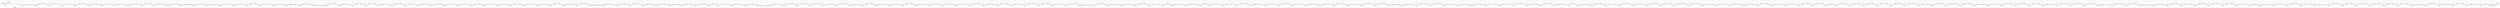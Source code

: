 digraph {
	graph [rankdir=LR]
	node [shape=rectangle]
	2 -> 56 [label=40]
	56 -> 83 [label=21]
	56 -> 122495 [label=19]
	83 -> 126 [label=40]
	126 -> 153 [label=21]
	126 -> 122521 [label=19]
	153 -> 161 [label=40]
	161 -> 188 [label=21]
	161 -> 122547 [label=19]
	188 -> 314 [label=40]
	314 -> 341 [label=21]
	314 -> 122573 [label=19]
	341 -> 778 [label=40]
	778 -> 805 [label=21]
	778 -> 122599 [label=19]
	805 -> 940 [label=40]
	940 -> 967 [label=21]
	940 -> 122625 [label=19]
	967 -> 1144 [label=40]
	1144 -> 1171 [label=21]
	1144 -> 122651 [label=19]
	1171 -> 1279 [label=40]
	1279 -> 1321 [label=21]
	1279 -> 122692 [label=19]
	1321 -> 1336 [label=40]
	1336 -> 1363 [label=21]
	1336 -> 122718 [label=19]
	1363 -> 1554 [label=40]
	1554 -> 1581 [label=21]
	1554 -> 122744 [label=19]
	1581 -> 1906 [label=40]
	1906 -> 1933 [label=21]
	1906 -> 122770 [label=19]
	1933 -> 1984 [label=40]
	1984 -> 2011 [label=21]
	1984 -> 122796 [label=19]
	2011 -> 2017 [label=40]
	2017 -> 2053 [label=21]
	2017 -> 122831 [label=19]
	2053 -> 2083 [label=40]
	2083 -> 2149 [label=21]
	2083 -> 122896 [label=19]
	2149 -> 2299 [label=40]
	2299 -> 2326 [label=21]
	2299 -> 122922 [label=19]
	2326 -> 2416 [label=40]
	2416 -> 2461 [label=21]
	2416 -> 122966 [label=19]
	2461 -> 2464 [label=40]
	2464 -> 2491 [label=21]
	2464 -> 122992 [label=19]
	2491 -> 2500 [label=40]
	2500 -> 2539 [label=21]
	2500 -> 123030 [label=19]
	2539 -> 2572 [label=40]
	2572 -> 2608 [label=21]
	2572 -> 123065 [label=19]
	2608 -> 2617 [label=40]
	2617 -> 2657 [label=21]
	2617 -> 123104 [label=19]
	2657 -> 2802 [label=40]
	2802 -> 2829 [label=21]
	2802 -> 123130 [label=19]
	2829 -> 2869 [label=40]
	2869 -> 2923 [label=21]
	2869 -> 123183 [label=19]
	2923 -> 2998 [label=40]
	2998 -> 3040 [label=21]
	2998 -> 123224 [label=19]
	3040 -> 3071 [label=40]
	3071 -> 3121 [label=21]
	3071 -> 123273 [label=19]
	3121 -> 3136 [label=40]
	3136 -> 3180 [label=21]
	3136 -> 123316 [label=19]
	3180 -> 3181 [label=40]
	3181 -> 3208 [label=21]
	3181 -> 123342 [label=19]
	3208 -> 3289 [label=40]
	3289 -> 3337 [label=21]
	3289 -> 123389 [label=19]
	3337 -> 3433 [label=40]
	3433 -> 3460 [label=21]
	3433 -> 123415 [label=19]
	3460 -> 3496 [label=40]
	3496 -> 3523 [label=21]
	3496 -> 123441 [label=19]
	3523 -> 3856 [label=40]
	3856 -> 3892 [label=21]
	3856 -> 123476 [label=19]
	3892 -> 4054 [label=40]
	4054 -> 4081 [label=21]
	4054 -> 123502 [label=19]
	4081 -> 4130 [label=40]
	4130 -> 4161 [label=21]
	4130 -> 123532 [label=19]
	4161 -> 4443 [label=40]
	4443 -> 4487 [label=21]
	4443 -> 123575 [label=19]
	4487 -> 4675 [label=40]
	4675 -> 4702 [label=21]
	4675 -> 123601 [label=19]
	4702 -> 4766 [label=40]
	4766 -> 4800 [label=21]
	4766 -> 123634 [label=19]
	4800 -> 4883 [label=40]
	4883 -> 4910 [label=21]
	4883 -> 123660 [label=19]
	4910 -> 4976 [label=40]
	4976 -> 5003 [label=21]
	4976 -> 123686 [label=19]
	5003 -> 5644 [label=40]
	5644 -> 5671 [label=21]
	5644 -> 123712 [label=19]
	5671 -> 5746 [label=40]
	5746 -> 5806 [label=21]
	5746 -> 123771 [label=19]
	5806 -> 5842 [label=40]
	5842 -> 5875 [label=21]
	5842 -> 123803 [label=19]
	5875 -> 5899 [label=40]
	5899 -> 5926 [label=21]
	5899 -> 123829 [label=19]
	5926 -> 5941 [label=40]
	5941 -> 5968 [label=21]
	5941 -> 123855 [label=19]
	5968 -> 6028 [label=40]
	6028 -> 6058 [label=21]
	6028 -> 123884 [label=19]
	6058 -> 6097 [label=40]
	6097 -> 6130 [label=21]
	6097 -> 123916 [label=19]
	6130 -> 6154 [label=40]
	6154 -> 6194 [label=21]
	6154 -> 123955 [label=19]
	6194 -> 6205 [label=40]
	6205 -> 6232 [label=21]
	6205 -> 123981 [label=19]
	6232 -> 6388 [label=40]
	6388 -> 6430 [label=21]
	6388 -> 124022 [label=19]
	6430 -> 6571 [label=40]
	6571 -> 6598 [label=21]
	6571 -> 124048 [label=19]
	6598 -> 6665 [label=40]
	6665 -> 6716 [label=21]
	6665 -> 124098 [label=19]
	6716 -> 6740 [label=40]
	6740 -> 6783 [label=21]
	6740 -> 124140 [label=19]
	6783 -> 6794 [label=40]
	6794 -> 6869 [label=21]
	6794 -> 124214 [label=19]
	6869 -> 6884 [label=40]
	6884 -> 6911 [label=21]
	6884 -> 124240 [label=19]
	6911 -> 6971 [label=40]
	6971 -> 7001 [label=21]
	6971 -> 124269 [label=19]
	7001 -> 7046 [label=21]
	7001 -> 124313 [label=19]
	7046 -> 7121 [label=40]
	7121 -> 7151 [label=21]
	7121 -> 124342 [label=19]
	7151 -> 7187 [label=40]
	7187 -> 7226 [label=21]
	7187 -> 124380 [label=19]
	7226 -> 7238 [label=40]
	7238 -> 7268 [label=21]
	7238 -> 124409 [label=19]
	7268 -> 7375 [label=40]
	7375 -> 7420 [label=21]
	7375 -> 124453 [label=19]
	7420 -> 7462 [label=40]
	7462 -> 7495 [label=21]
	7462 -> 124485 [label=19]
	7495 -> 7501 [label=40]
	7501 -> 7543 [label=21]
	7501 -> 124526 [label=19]
	7543 -> 7544 [label=40]
	7544 -> 7651 [label=21]
	7544 -> 124632 [label=19]
	7651 -> 7654 [label=40]
	7654 -> 7732 [label=21]
	7654 -> 124709 [label=19]
	7732 -> 7783 [label=40]
	7783 -> 7825 [label=21]
	7783 -> 124750 [label=19]
	7825 -> 7859 [label=40]
	7859 -> 7886 [label=21]
	7859 -> 124776 [label=19]
	7886 -> 8053 [label=40]
	8053 -> 8080 [label=21]
	8053 -> 124802 [label=19]
	8080 -> 8092 [label=40]
	8092 -> 8119 [label=21]
	8092 -> 124828 [label=19]
	8119 -> 8311 [label=40]
	8311 -> 8338 [label=21]
	8311 -> 124854 [label=19]
	8338 -> 8966 [label=40]
	8966 -> 8993 [label=21]
	8966 -> 124880 [label=19]
	8993 -> 8995 [label=40]
	8995 -> 9012 [label=21]
	8995 -> 125673 [label=19]
	9012 -> 9064 [label=40]
	9064 -> 9091 [label=21]
	9064 -> 125699 [label=19]
	9091 -> 9296 [label=40]
	9296 -> 9323 [label=21]
	9296 -> 125725 [label=19]
	9323 -> 10052 [label=40]
	10052 -> 10079 [label=21]
	10052 -> 125751 [label=19]
	10079 -> 10416 [label=40]
	10416 -> 10532 [label=21]
	10416 -> 125865 [label=19]
	10532 -> 10561 [label=40]
	10561 -> 10628 [label=21]
	10561 -> 125931 [label=19]
	10628 -> 10648 [label=40]
	10648 -> 10697 [label=21]
	10648 -> 125979 [label=19]
	10697 -> 10716 [label=40]
	10716 -> 10795 [label=21]
	10716 -> 126057 [label=19]
	10795 -> 10829 [label=40]
	10829 -> 10877 [label=21]
	10829 -> 126104 [label=19]
	10877 -> 10895 [label=40]
	10895 -> 10922 [label=21]
	10895 -> 126130 [label=19]
	10922 -> 11353 [label=40]
	11353 -> 11374 [label=21]
	11353 -> 126149 [label=19]
	11374 -> 11866 [label=40]
	11866 -> 11917 [label=21]
	11866 -> 126199 [label=19]
	11917 -> 11941 [label=40]
	11941 -> 11968 [label=21]
	11941 -> 126225 [label=19]
	11968 -> 12067 [label=40]
	12067 -> 12094 [label=21]
	12067 -> 126251 [label=19]
	12094 -> 12160 [label=40]
	12160 -> 12187 [label=21]
	12160 -> 126277 [label=19]
	12187 -> 12334 [label=40]
	12334 -> 12361 [label=21]
	12334 -> 126303 [label=19]
	12361 -> 12433 [label=40]
	12433 -> 12484 [label=21]
	12433 -> 126353 [label=19]
	12484 -> 12490 [label=40]
	12490 -> 12517 [label=21]
	12490 -> 126379 [label=19]
	12517 -> 12544 [label=40]
	12544 -> 12571 [label=21]
	12544 -> 126405 [label=19]
	12571 -> 12634 [label=21]
	12571 -> 126467 [label=19]
	12634 -> 13125 [label=40]
	13125 -> 13152 [label=21]
	13125 -> 126493 [label=19]
	13152 -> 13260 [label=40]
	13260 -> 13287 [label=21]
	13260 -> 126519 [label=19]
	13287 -> 13314 [label=21]
	13287 -> 126545 [label=19]
	13314 -> 13323 [label=40]
	13323 -> 13350 [label=21]
	13323 -> 126571 [label=19]
	13350 -> 13473 [label=40]
	13473 -> 13500 [label=21]
	13473 -> 126597 [label=19]
	13500 -> 13610 [label=40]
	13610 -> 13648 [label=21]
	13610 -> 126634 [label=19]
	13648 -> 13685 [label=40]
	13685 -> 13712 [label=21]
	13685 -> 126660 [label=19]
	13712 -> 13715 [label=40]
	13715 -> 13751 [label=21]
	13715 -> 126695 [label=19]
	13751 -> 13778 [label=40]
	13778 -> 13805 [label=21]
	13778 -> 126721 [label=19]
	13805 -> 13964 [label=40]
	13964 -> 13991 [label=21]
	13964 -> 126747 [label=19]
	13991 -> 14018 [label=40]
	14018 -> 14045 [label=21]
	14018 -> 126773 [label=19]
	14045 -> 14102 [label=40]
	14102 -> 14153 [label=21]
	14102 -> 126823 [label=19]
	14153 -> 14173 [label=40]
	14173 -> 14200 [label=21]
	14173 -> 126849 [label=19]
	14200 -> 14321 [label=40]
	14321 -> 14348 [label=21]
	14321 -> 126875 [label=19]
	14348 -> 14523 [label=40]
	14523 -> 14550 [label=21]
	14523 -> 126901 [label=19]
	14550 -> 14616 [label=40]
	14616 -> 14643 [label=21]
	14616 -> 126927 [label=19]
	14643 -> 14865 [label=40]
	14865 -> 14928 [label=21]
	14865 -> 126989 [label=19]
	14928 -> 14937 [label=40]
	14937 -> 15003 [label=21]
	14937 -> 127054 [label=19]
	15003 -> 15141 [label=40]
	15141 -> 15189 [label=21]
	15141 -> 127101 [label=19]
	15189 -> 15770 [label=40]
	15770 -> 15797 [label=21]
	15770 -> 127127 [label=19]
	15797 -> 15950 [label=40]
	15950 -> 15977 [label=21]
	15950 -> 127153 [label=19]
	15977 -> 16088 [label=40]
	16088 -> 16115 [label=21]
	16088 -> 127179 [label=19]
	16115 -> 16200 [label=40]
	16200 -> 16227 [label=21]
	16200 -> 127205 [label=19]
	16227 -> 16247 [label=40]
	16247 -> 16274 [label=21]
	16247 -> 127231 [label=19]
	16274 -> 16295 [label=40]
	16295 -> 16322 [label=21]
	16295 -> 127257 [label=19]
	16322 -> 16373 [label=40]
	16373 -> 16400 [label=21]
	16373 -> 127283 [label=19]
	16400 -> 16406 [label=40]
	16406 -> 16433 [label=21]
	16406 -> 127309 [label=19]
	16433 -> 16451 [label=40]
	16451 -> 16478 [label=21]
	16451 -> 127335 [label=19]
	16478 -> 16604 [label=40]
	16604 -> 16631 [label=21]
	16604 -> 127361 [label=19]
	16631 -> 16661 [label=21]
	16631 -> 127390 [label=19]
	16661 -> 16841 [label=40]
	16841 -> 16871 [label=21]
	16841 -> 127419 [label=19]
	16871 -> 16880 [label=40]
	16880 -> 16907 [label=21]
	16880 -> 127445 [label=19]
	16907 -> 17112 [label=40]
	17112 -> 17142 [label=21]
	17112 -> 127474 [label=19]
	17142 -> 17187 [label=40]
	17187 -> 17214 [label=21]
	17187 -> 127500 [label=19]
	17214 -> 17313 [label=40]
	17313 -> 17340 [label=21]
	17313 -> 127526 [label=19]
	17340 -> 17346 [label=40]
	17346 -> 17391 [label=21]
	17346 -> 127570 [label=19]
	17391 -> 17478 [label=40]
	17478 -> 17520 [label=21]
	17478 -> 127611 [label=19]
	17520 -> 17580 [label=40]
	17580 -> 17640 [label=21]
	17580 -> 127670 [label=19]
	17640 -> 17688 [label=40]
	17688 -> 17715 [label=21]
	17688 -> 127696 [label=19]
	17715 -> 17748 [label=40]
	17748 -> 17775 [label=21]
	17748 -> 127722 [label=19]
	17775 -> 17862 [label=40]
	17862 -> 17904 [label=21]
	17862 -> 127763 [label=19]
	17904 -> 17955 [label=40]
	17955 -> 18012 [label=21]
	17955 -> 127819 [label=19]
	18012 -> 18018 [label=40]
	18018 -> 18045 [label=21]
	18018 -> 127845 [label=19]
	18045 -> 18069 [label=40]
	18069 -> 18096 [label=21]
	18069 -> 127871 [label=19]
	18096 -> 18285 [label=40]
	18285 -> 18335 [label=21]
	18285 -> 127920 [label=19]
	18335 -> 18351 [label=40]
	18351 -> 18387 [label=21]
	18351 -> 127955 [label=19]
	18387 -> 18420 [label=40]
	18420 -> 18447 [label=21]
	18420 -> 127981 [label=19]
	18447 -> 19236 [label=40]
	19236 -> 19272 [label=21]
	19236 -> 128016 [label=19]
	19272 -> 19299 [label=21]
	19272 -> 128042 [label=19]
	19299 -> 19302 [label=40]
	19302 -> 19329 [label=21]
	19302 -> 128068 [label=19]
	19329 -> 19527 [label=40]
	19527 -> 19554 [label=21]
	19527 -> 128094 [label=19]
	19554 -> 19587 [label=40]
	19587 -> 19614 [label=21]
	19587 -> 128120 [label=19]
	19614 -> 19805 [label=40]
	19805 -> 19832 [label=21]
	19805 -> 128146 [label=19]
	19832 -> 19895 [label=40]
	19895 -> 19943 [label=21]
	19895 -> 128193 [label=19]
	19943 -> 19955 [label=40]
	19955 -> 19982 [label=21]
	19955 -> 128219 [label=19]
	19982 -> 20216 [label=40]
	20216 -> 20243 [label=21]
	20216 -> 128245 [label=19]
	20243 -> 20293 [label=40]
	20293 -> 20320 [label=21]
	20293 -> 128271 [label=19]
	20320 -> 20473 [label=40]
	20473 -> 20500 [label=21]
	20473 -> 128297 [label=19]
	20500 -> 20528 [label=40]
	20528 -> 20562 [label=21]
	20528 -> 128330 [label=19]
	20562 -> 20589 [label=40]
	20589 -> 20615 [label=21]
	20589 -> 128354 [label=19]
	20615 -> 20690 [label=40]
	20690 -> 20717 [label=21]
	20690 -> 128380 [label=19]
	20717 -> 20749 [label=40]
	20749 -> 20777 [label=21]
	20749 -> 128407 [label=19]
	20777 -> 20804 [label=40]
	20804 -> 20831 [label=21]
	20804 -> 128433 [label=19]
	20831 -> 20894 [label=40]
	20894 -> 20969 [label=21]
	20894 -> 128507 [label=19]
	20969 -> 21023 [label=40]
	21023 -> 21065 [label=21]
	21023 -> 128548 [label=19]
	21065 -> 21092 [label=40]
	21092 -> 21122 [label=21]
	21092 -> 128577 [label=19]
	21122 -> 21164 [label=40]
	21164 -> 21191 [label=21]
	21164 -> 128603 [label=19]
	21191 -> 21218 [label=40]
	21218 -> 21269 [label=21]
	21218 -> 128653 [label=19]
	21269 -> 21479 [label=40]
	21479 -> 21506 [label=21]
	21479 -> 128679 [label=19]
	21506 -> 21527 [label=40]
	21527 -> 21554 [label=21]
	21527 -> 128705 [label=19]
	21554 -> 21698 [label=40]
	21698 -> 21779 [label=21]
	21698 -> 128785 [label=19]
	21779 -> 22295 [label=40]
	22295 -> 22322 [label=21]
	22295 -> 128811 [label=19]
	22322 -> 22333 [label=40]
	22333 -> 22385 [label=21]
	22333 -> 128862 [label=19]
	22385 -> 22402 [label=40]
	22402 -> 22429 [label=21]
	22402 -> 128888 [label=19]
	22429 -> 23653 [label=40]
	23653 -> 23680 [label=21]
	23653 -> 128914 [label=19]
	23680 -> 23859 [label=40]
	23859 -> 23910 [label=21]
	23859 -> 128964 [label=19]
	23910 -> 23952 [label=40]
	23952 -> 23979 [label=21]
	23952 -> 128990 [label=19]
	23979 -> 23987 [label=40]
	23987 -> 24014 [label=21]
	23987 -> 129016 [label=19]
	24014 -> 24081 [label=40]
	24081 -> 24108 [label=21]
	24081 -> 129042 [label=19]
	24108 -> 24150 [label=21]
	24108 -> 129083 [label=19]
	24150 -> 24216 [label=40]
	24216 -> 24258 [label=21]
	24216 -> 129124 [label=19]
	24258 -> 24265 [label=40]
	24265 -> 24366 [label=21]
	24265 -> 129224 [label=19]
	24366 -> 24510 [label=40]
	24510 -> 24537 [label=21]
	24510 -> 129250 [label=19]
	24537 -> 24563 [label=40]
	24563 -> 24608 [label=21]
	24563 -> 129294 [label=19]
	24608 -> 24672 [label=40]
	24672 -> 24741 [label=21]
	24672 -> 129362 [label=19]
	24741 -> 24798 [label=40]
	24798 -> 24825 [label=21]
	24798 -> 129388 [label=19]
	24825 -> 25415 [label=40]
	25415 -> 25442 [label=21]
	25415 -> 129414 [label=19]
	25442 -> 25814 [label=40]
	25814 -> 25841 [label=21]
	25814 -> 129440 [label=19]
	25841 -> 25877 [label=40]
	25877 -> 25904 [label=21]
	25877 -> 129466 [label=19]
	25904 -> 25910 [label=40]
	25910 -> 25937 [label=21]
	25910 -> 129492 [label=19]
	25937 -> 26033 [label=40]
	26033 -> 26060 [label=21]
	26033 -> 129518 [label=19]
	26060 -> 26072 [label=40]
	26072 -> 26099 [label=21]
	26072 -> 129544 [label=19]
	26099 -> 26132 [label=40]
	26132 -> 26180 [label=21]
	26132 -> 129591 [label=19]
	26180 -> 26187 [label=40]
	26187 -> 26249 [label=21]
	26187 -> 129652 [label=19]
	26249 -> 26252 [label=40]
	26252 -> 26285 [label=21]
	26252 -> 129684 [label=19]
	26285 -> 26291 [label=40]
	26291 -> 26318 [label=21]
	26291 -> 129710 [label=19]
	26318 -> 28455 [label=21]
	26318 -> 1 [label=19]
	28455 -> 28457 [label=84]
	28457 -> 28455 [label=63]
	28457 -> 1 [label=21]
	89907 -> 1 [label=63]
	119882 -> 1 [label=82]
	122469 -> 2 [label=19]
	122495 -> 83 [label=19]
	122521 -> 153 [label=19]
	122547 -> 188 [label=19]
	122573 -> 341 [label=19]
	122599 -> 805 [label=19]
	122625 -> 967 [label=19]
	122651 -> 1171 [label=19]
	122692 -> 1321 [label=19]
	122718 -> 1363 [label=19]
	122744 -> 1581 [label=19]
	122770 -> 1933 [label=19]
	122796 -> 2011 [label=19]
	122831 -> 2053 [label=19]
	122896 -> 2149 [label=19]
	122922 -> 2326 [label=19]
	122966 -> 2461 [label=19]
	122992 -> 2491 [label=19]
	123030 -> 2539 [label=19]
	123065 -> 2608 [label=19]
	123104 -> 2657 [label=19]
	123130 -> 2829 [label=19]
	123183 -> 2923 [label=19]
	123224 -> 3040 [label=19]
	123273 -> 3121 [label=19]
	123316 -> 3180 [label=19]
	123342 -> 3208 [label=19]
	123389 -> 3337 [label=19]
	123415 -> 3460 [label=19]
	123441 -> 3523 [label=19]
	123476 -> 3892 [label=19]
	123502 -> 4081 [label=19]
	123532 -> 4161 [label=19]
	123575 -> 4487 [label=19]
	123601 -> 4702 [label=19]
	123634 -> 4800 [label=19]
	123660 -> 4910 [label=19]
	123686 -> 5003 [label=19]
	123712 -> 5671 [label=19]
	123771 -> 5806 [label=19]
	123803 -> 5875 [label=19]
	123829 -> 5926 [label=19]
	123855 -> 5968 [label=19]
	123884 -> 6058 [label=19]
	123916 -> 6130 [label=19]
	123955 -> 6194 [label=19]
	123981 -> 6232 [label=19]
	124022 -> 6430 [label=19]
	124048 -> 6598 [label=19]
	124098 -> 6716 [label=19]
	124140 -> 6783 [label=19]
	124214 -> 6869 [label=19]
	124240 -> 6911 [label=19]
	124269 -> 7001 [label=19]
	124313 -> 7046 [label=19]
	124342 -> 7151 [label=19]
	124380 -> 7226 [label=19]
	124409 -> 7268 [label=19]
	124453 -> 7420 [label=19]
	124485 -> 7495 [label=19]
	124526 -> 7543 [label=19]
	124632 -> 7651 [label=19]
	124709 -> 7732 [label=19]
	124750 -> 7825 [label=19]
	124776 -> 7886 [label=19]
	124802 -> 8080 [label=19]
	124828 -> 8119 [label=19]
	124854 -> 8338 [label=19]
	124880 -> 8993 [label=19]
	125673 -> 9012 [label=19]
	125699 -> 9091 [label=19]
	125725 -> 9323 [label=19]
	125751 -> 10079 [label=19]
	125865 -> 10532 [label=19]
	125931 -> 10628 [label=19]
	125979 -> 10697 [label=19]
	126057 -> 10795 [label=19]
	126104 -> 10877 [label=19]
	126130 -> 10922 [label=19]
	126149 -> 11374 [label=19]
	126199 -> 11917 [label=19]
	126225 -> 11968 [label=19]
	126251 -> 12094 [label=19]
	126277 -> 12187 [label=19]
	126303 -> 12361 [label=19]
	126353 -> 12484 [label=19]
	126379 -> 12517 [label=19]
	126405 -> 12571 [label=19]
	126467 -> 12634 [label=19]
	126493 -> 13152 [label=19]
	126519 -> 13287 [label=19]
	126545 -> 13314 [label=19]
	126571 -> 13350 [label=19]
	126597 -> 13500 [label=19]
	126634 -> 13648 [label=19]
	126660 -> 13712 [label=19]
	126695 -> 13751 [label=19]
	126721 -> 13805 [label=19]
	126747 -> 13991 [label=19]
	126773 -> 14045 [label=19]
	126823 -> 14153 [label=19]
	126849 -> 14200 [label=19]
	126875 -> 14348 [label=19]
	126901 -> 14550 [label=19]
	126927 -> 14643 [label=19]
	126989 -> 14928 [label=19]
	127054 -> 15003 [label=19]
	127101 -> 15189 [label=19]
	127127 -> 15797 [label=19]
	127153 -> 15977 [label=19]
	127179 -> 16115 [label=19]
	127205 -> 16227 [label=19]
	127231 -> 16274 [label=19]
	127257 -> 16322 [label=19]
	127283 -> 16400 [label=19]
	127309 -> 16433 [label=19]
	127335 -> 16478 [label=19]
	127361 -> 16631 [label=19]
	127390 -> 16661 [label=19]
	127419 -> 16871 [label=19]
	127445 -> 16907 [label=19]
	127474 -> 17142 [label=19]
	127500 -> 17214 [label=19]
	127526 -> 17340 [label=19]
	127570 -> 17391 [label=19]
	127611 -> 17520 [label=19]
	127670 -> 17640 [label=19]
	127696 -> 17715 [label=19]
	127722 -> 17775 [label=19]
	127763 -> 17904 [label=19]
	127819 -> 18012 [label=19]
	127845 -> 18045 [label=19]
	127871 -> 18096 [label=19]
	127920 -> 18335 [label=19]
	127955 -> 18387 [label=19]
	127981 -> 18447 [label=19]
	128016 -> 19272 [label=19]
	128042 -> 19299 [label=19]
	128068 -> 19329 [label=19]
	128094 -> 19554 [label=19]
	128120 -> 19614 [label=19]
	128146 -> 19832 [label=19]
	128193 -> 19943 [label=19]
	128219 -> 19982 [label=19]
	128245 -> 20243 [label=19]
	128271 -> 20320 [label=19]
	128297 -> 20500 [label=19]
	128330 -> 20562 [label=19]
	128354 -> 20615 [label=19]
	128380 -> 20717 [label=19]
	128407 -> 20777 [label=19]
	128433 -> 20831 [label=19]
	128507 -> 20969 [label=19]
	128548 -> 21065 [label=19]
	128577 -> 21122 [label=19]
	128603 -> 21191 [label=19]
	128653 -> 21269 [label=19]
	128679 -> 21506 [label=19]
	128705 -> 21554 [label=19]
	128785 -> 21779 [label=19]
	128811 -> 22322 [label=19]
	128862 -> 22385 [label=19]
	128888 -> 22429 [label=19]
	128914 -> 23680 [label=19]
	128964 -> 23910 [label=19]
	128990 -> 23979 [label=19]
	129016 -> 24014 [label=19]
	129042 -> 24108 [label=19]
	129083 -> 24150 [label=19]
	129124 -> 24258 [label=19]
	129224 -> 24366 [label=19]
	129250 -> 24537 [label=19]
	129294 -> 24608 [label=19]
	129362 -> 24741 [label=19]
	129388 -> 24825 [label=19]
	129414 -> 25442 [label=19]
	129440 -> 25841 [label=19]
	129466 -> 25904 [label=19]
	129492 -> 25937 [label=19]
	129518 -> 26060 [label=19]
	129544 -> 26099 [label=19]
	129591 -> 26180 [label=19]
	129652 -> 26249 [label=19]
	129684 -> 26285 [label=19]
	129710 -> 26318 [label=19]
	0 -> 2 [label=21]
	0 -> 1 [label=9]
	0 -> 89907 [label=63]
	0 -> 119882 [label=82]
	0 -> 122469 [label=19]
}
